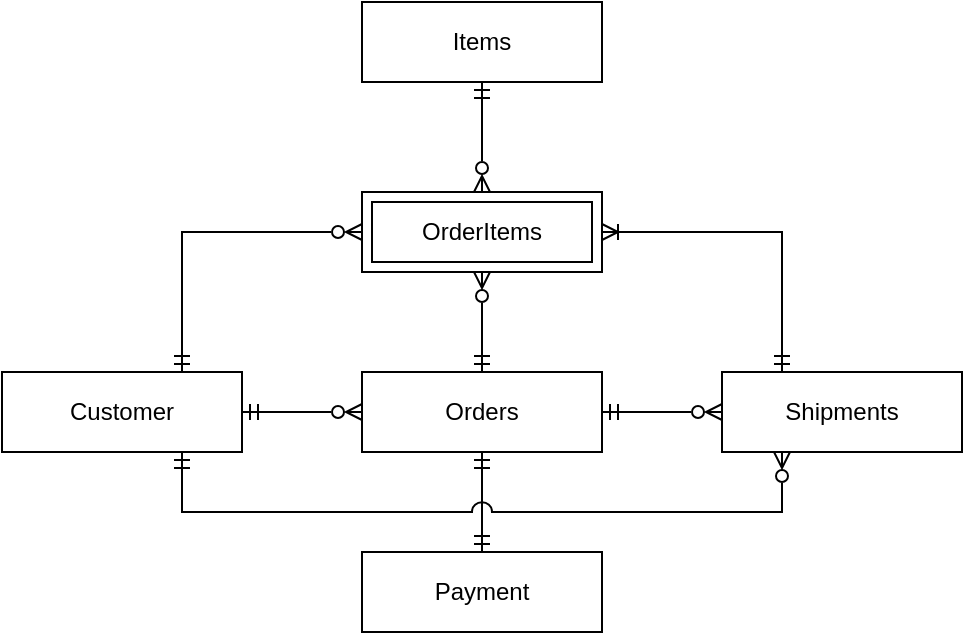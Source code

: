 <mxfile version="16.1.2" type="device"><diagram id="J2a1hgSp3vtpXMvzRkiz" name="Page-1"><mxGraphModel dx="377" dy="572" grid="1" gridSize="10" guides="1" tooltips="1" connect="1" arrows="1" fold="1" page="1" pageScale="1" pageWidth="850" pageHeight="1100" math="0" shadow="0"><root><mxCell id="0"/><mxCell id="1" parent="0"/><mxCell id="Rfi0mKHPa4l6SXGd9joq-16" style="edgeStyle=orthogonalEdgeStyle;rounded=0;orthogonalLoop=1;jettySize=auto;html=1;exitX=0.5;exitY=0;exitDx=0;exitDy=0;entryX=0.5;entryY=1;entryDx=0;entryDy=0;startArrow=ERzeroToMany;startFill=0;endArrow=ERmandOne;endFill=0;" parent="1" source="Rfi0mKHPa4l6SXGd9joq-1" target="Rfi0mKHPa4l6SXGd9joq-3" edge="1"><mxGeometry relative="1" as="geometry"/></mxCell><mxCell id="Rfi0mKHPa4l6SXGd9joq-1" value="OrderItems" style="shape=ext;margin=3;double=1;whiteSpace=wrap;html=1;align=center;" parent="1" vertex="1"><mxGeometry x="240" y="135" width="120" height="40" as="geometry"/></mxCell><mxCell id="Rfi0mKHPa4l6SXGd9joq-3" value="Items" style="whiteSpace=wrap;html=1;align=center;" parent="1" vertex="1"><mxGeometry x="240" y="40" width="120" height="40" as="geometry"/></mxCell><mxCell id="Rfi0mKHPa4l6SXGd9joq-13" style="edgeStyle=orthogonalEdgeStyle;rounded=0;orthogonalLoop=1;jettySize=auto;html=1;exitX=0.5;exitY=1;exitDx=0;exitDy=0;entryX=0.5;entryY=0;entryDx=0;entryDy=0;startArrow=ERmandOne;startFill=0;endArrow=ERmandOne;endFill=0;" parent="1" source="Rfi0mKHPa4l6SXGd9joq-4" target="Rfi0mKHPa4l6SXGd9joq-7" edge="1"><mxGeometry relative="1" as="geometry"/></mxCell><mxCell id="Rfi0mKHPa4l6SXGd9joq-14" style="edgeStyle=orthogonalEdgeStyle;rounded=0;orthogonalLoop=1;jettySize=auto;html=1;exitX=1;exitY=0.5;exitDx=0;exitDy=0;entryX=0;entryY=0.5;entryDx=0;entryDy=0;endArrow=ERzeroToMany;endFill=0;startArrow=ERmandOne;startFill=0;" parent="1" source="Rfi0mKHPa4l6SXGd9joq-4" target="Rfi0mKHPa4l6SXGd9joq-5" edge="1"><mxGeometry relative="1" as="geometry"/></mxCell><mxCell id="Rfi0mKHPa4l6SXGd9joq-15" style="edgeStyle=orthogonalEdgeStyle;rounded=0;orthogonalLoop=1;jettySize=auto;html=1;exitX=0.5;exitY=0;exitDx=0;exitDy=0;entryX=0.5;entryY=1;entryDx=0;entryDy=0;endArrow=ERzeroToMany;endFill=0;startArrow=ERmandOne;startFill=0;" parent="1" source="Rfi0mKHPa4l6SXGd9joq-4" target="Rfi0mKHPa4l6SXGd9joq-1" edge="1"><mxGeometry relative="1" as="geometry"/></mxCell><mxCell id="Rfi0mKHPa4l6SXGd9joq-4" value="Orders" style="whiteSpace=wrap;html=1;align=center;" parent="1" vertex="1"><mxGeometry x="240" y="225" width="120" height="40" as="geometry"/></mxCell><mxCell id="4ZjiGawJbTMWpwCbG0nJ-1" style="edgeStyle=orthogonalEdgeStyle;rounded=0;orthogonalLoop=1;jettySize=auto;html=1;exitX=0.25;exitY=0;exitDx=0;exitDy=0;entryX=1;entryY=0.5;entryDx=0;entryDy=0;startArrow=ERmandOne;startFill=0;endArrow=ERoneToMany;endFill=0;" edge="1" parent="1" source="Rfi0mKHPa4l6SXGd9joq-5" target="Rfi0mKHPa4l6SXGd9joq-1"><mxGeometry relative="1" as="geometry"/></mxCell><mxCell id="Rfi0mKHPa4l6SXGd9joq-5" value="Shipments" style="whiteSpace=wrap;html=1;align=center;" parent="1" vertex="1"><mxGeometry x="420" y="225" width="120" height="40" as="geometry"/></mxCell><mxCell id="Rfi0mKHPa4l6SXGd9joq-10" style="edgeStyle=orthogonalEdgeStyle;rounded=0;orthogonalLoop=1;jettySize=auto;html=1;exitX=1;exitY=0.5;exitDx=0;exitDy=0;endArrow=ERzeroToMany;endFill=0;startArrow=ERmandOne;startFill=0;" parent="1" source="Rfi0mKHPa4l6SXGd9joq-6" target="Rfi0mKHPa4l6SXGd9joq-4" edge="1"><mxGeometry relative="1" as="geometry"/></mxCell><mxCell id="Rfi0mKHPa4l6SXGd9joq-23" style="edgeStyle=orthogonalEdgeStyle;rounded=0;orthogonalLoop=1;jettySize=auto;html=1;exitX=0.75;exitY=0;exitDx=0;exitDy=0;entryX=0;entryY=0.5;entryDx=0;entryDy=0;startArrow=ERmandOne;startFill=0;endArrow=ERzeroToMany;endFill=0;" parent="1" source="Rfi0mKHPa4l6SXGd9joq-6" target="Rfi0mKHPa4l6SXGd9joq-1" edge="1"><mxGeometry relative="1" as="geometry"/></mxCell><mxCell id="Rfi0mKHPa4l6SXGd9joq-28" style="edgeStyle=orthogonalEdgeStyle;rounded=0;orthogonalLoop=1;jettySize=auto;html=1;exitX=0.75;exitY=1;exitDx=0;exitDy=0;entryX=0.25;entryY=1;entryDx=0;entryDy=0;startArrow=ERmandOne;startFill=0;endArrow=ERzeroToMany;endFill=0;jumpStyle=arc;jumpSize=10;" parent="1" source="Rfi0mKHPa4l6SXGd9joq-6" target="Rfi0mKHPa4l6SXGd9joq-5" edge="1"><mxGeometry relative="1" as="geometry"><Array as="points"><mxPoint x="165" y="295"/><mxPoint x="415" y="295"/></Array></mxGeometry></mxCell><mxCell id="Rfi0mKHPa4l6SXGd9joq-6" value="Customer" style="whiteSpace=wrap;html=1;align=center;" parent="1" vertex="1"><mxGeometry x="60" y="225" width="120" height="40" as="geometry"/></mxCell><mxCell id="Rfi0mKHPa4l6SXGd9joq-7" value="Payment" style="whiteSpace=wrap;html=1;align=center;" parent="1" vertex="1"><mxGeometry x="240" y="315" width="120" height="40" as="geometry"/></mxCell><mxCell id="Rfi0mKHPa4l6SXGd9joq-30" value="&lt;br&gt;&lt;br&gt;" style="text;html=1;resizable=0;autosize=1;align=center;verticalAlign=middle;points=[];fillColor=none;strokeColor=none;rounded=0;" parent="1" vertex="1"><mxGeometry x="95" y="85" width="20" height="30" as="geometry"/></mxCell></root></mxGraphModel></diagram></mxfile>